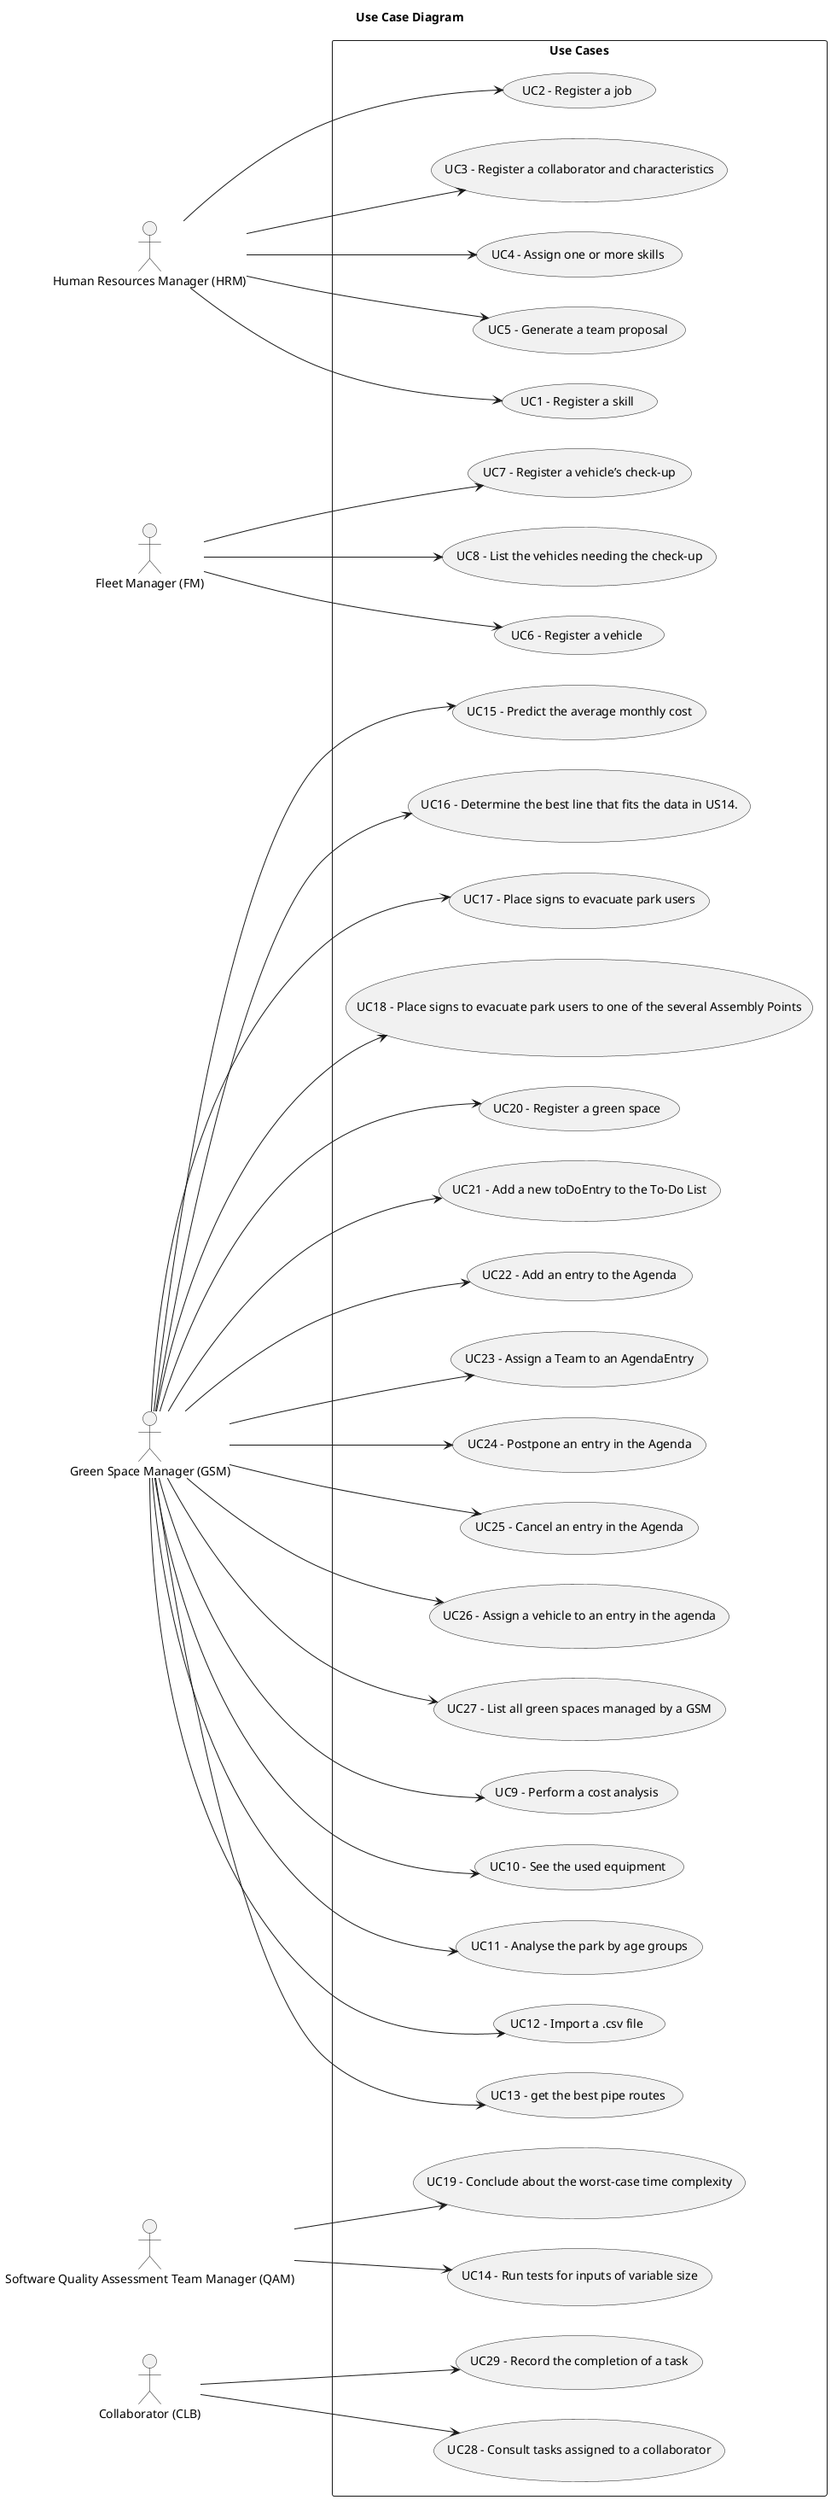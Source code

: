 @startuml
skinparam monochrome true
skinparam packageStyle rectangle
skinparam shadowing false

title Use Case Diagram

left to right direction

    actor "Human Resources Manager (HRM)" as HRM
    actor "Fleet Manager (FM)" as FM
    actor "Green Space Manager (GSM)" as GSM
    actor "Software Quality Assessment Team Manager (QAM)" as QAM
    actor "Collaborator (CLB)" as CLB


rectangle "Use Cases" as usecases{
    usecase "UC1 - Register a skill" as UC1
    usecase "UC2 - Register a job" as UC2
    usecase "UC3 - Register a collaborator and characteristics" as UC3
    usecase "UC4 - Assign one or more skills" as UC4
    usecase "UC5 - Generate a team proposal" as UC5
    usecase "UC6 - Register a vehicle" as UC6
    usecase "UC7 - Register a vehicle’s check-up" as UC7
    usecase "UC8 - List the vehicles needing the check-up" as UC8
    usecase "UC9 - Perform a cost analysis" as UC9
    usecase "UC10 - See the used equipment" as UC10
    usecase "UC11 - Analyse the park by age groups" as UC11
    usecase "UC12 - Import a .csv file" as UC12
    usecase "UC13 - get the best pipe routes" as UC13
    usecase "UC14 - Run tests for inputs of variable size" as UC14
    usecase "UC15 - Predict the average monthly cost" as UC15
    usecase "UC16 - Determine the best line that fits the data in US14." as UC16
    usecase "UC17 - Place signs to evacuate park users" as UC17
    usecase "UC18 - Place signs to evacuate park users to one of the several Assembly Points" as UC18
    usecase "UC19 - Conclude about the worst-case time complexity" as UC19
    usecase "UC20 - Register a green space" as UC20
    usecase "UC21 - Add a new toDoEntry to the To-Do List" as UC21
    usecase "UC22 - Add an entry to the Agenda" as UC22
    usecase "UC23 - Assign a Team to an AgendaEntry" as UC23
    usecase "UC24 - Postpone an entry in the Agenda" as UC24
    usecase "UC25 - Cancel an entry in the Agenda" as UC25
    usecase "UC26 - Assign a vehicle to an entry in the agenda" as UC26
    usecase "UC27 - List all green spaces managed by a GSM" as UC27
    usecase "UC28 - Consult tasks assigned to a collaborator" as UC28
    usecase "UC29 - Record the completion of a task" as UC29
    HRM --> UC1
    HRM --> UC2
    HRM --> UC3
    HRM --> UC4
    HRM --> UC5

    FM --> UC6
    FM --> UC7
    FM --> UC8

    GSM --> UC9
    GSM --> UC10
    GSM --> UC11
    GSM --> UC12
    GSM --> UC13
    GSM --> UC15
    GSM --> UC16
    GSM --> UC17
    GSM --> UC18
    GSM --> UC20
    GSM --> UC21
    GSM --> UC22
    GSM --> UC23
    GSM --> UC24
    GSM --> UC25
    GSM --> UC26
    GSM --> UC27

    QAM --> UC14
    QAM --> UC19

    CLB --> UC28
    CLB --> UC29
}
@enduml